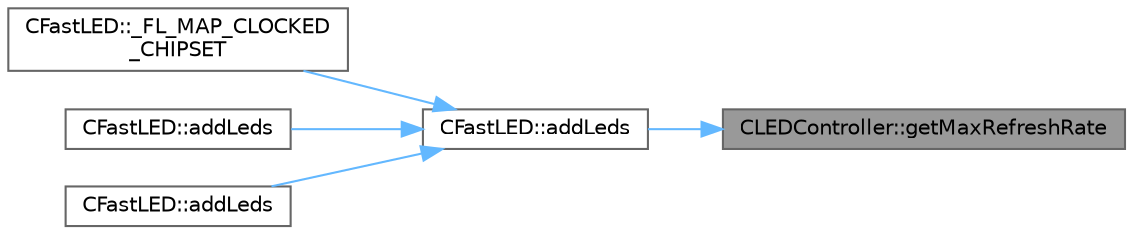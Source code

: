 digraph "CLEDController::getMaxRefreshRate"
{
 // INTERACTIVE_SVG=YES
 // LATEX_PDF_SIZE
  bgcolor="transparent";
  edge [fontname=Helvetica,fontsize=10,labelfontname=Helvetica,labelfontsize=10];
  node [fontname=Helvetica,fontsize=10,shape=box,height=0.2,width=0.4];
  rankdir="RL";
  Node1 [id="Node000001",label="CLEDController::getMaxRefreshRate",height=0.2,width=0.4,color="gray40", fillcolor="grey60", style="filled", fontcolor="black",tooltip="Gets the maximum possible refresh rate of the strip."];
  Node1 -> Node2 [id="edge1_Node000001_Node000002",dir="back",color="steelblue1",style="solid",tooltip=" "];
  Node2 [id="Node000002",label="CFastLED::addLeds",height=0.2,width=0.4,color="grey40", fillcolor="white", style="filled",URL="$dd/dbb/class_c_fast_l_e_d_afd7928d822589740af6e23b2d510cf3f.html#afd7928d822589740af6e23b2d510cf3f",tooltip="Add a CLEDController instance to the world."];
  Node2 -> Node3 [id="edge2_Node000002_Node000003",dir="back",color="steelblue1",style="solid",tooltip=" "];
  Node3 [id="Node000003",label="CFastLED::_FL_MAP_CLOCKED\l_CHIPSET",height=0.2,width=0.4,color="grey40", fillcolor="white", style="filled",URL="$dd/dbb/class_c_fast_l_e_d_a05c9e698c7908b6c4335c74804ee117a.html#a05c9e698c7908b6c4335c74804ee117a",tooltip=" "];
  Node2 -> Node4 [id="edge3_Node000002_Node000004",dir="back",color="steelblue1",style="solid",tooltip=" "];
  Node4 [id="Node000004",label="CFastLED::addLeds",height=0.2,width=0.4,color="grey40", fillcolor="white", style="filled",URL="$dd/dbb/class_c_fast_l_e_d_aeffbd36cb0acc8be314b72d6b2272ce3.html#aeffbd36cb0acc8be314b72d6b2272ce3",tooltip=" "];
  Node2 -> Node5 [id="edge4_Node000002_Node000005",dir="back",color="steelblue1",style="solid",tooltip=" "];
  Node5 [id="Node000005",label="CFastLED::addLeds",height=0.2,width=0.4,color="grey40", fillcolor="white", style="filled",URL="$dd/dbb/class_c_fast_l_e_d_a6c5edd63655c225b62ae35897c6e6602.html#a6c5edd63655c225b62ae35897c6e6602",tooltip="Add an SPI based CLEDController instance to the world."];
}
